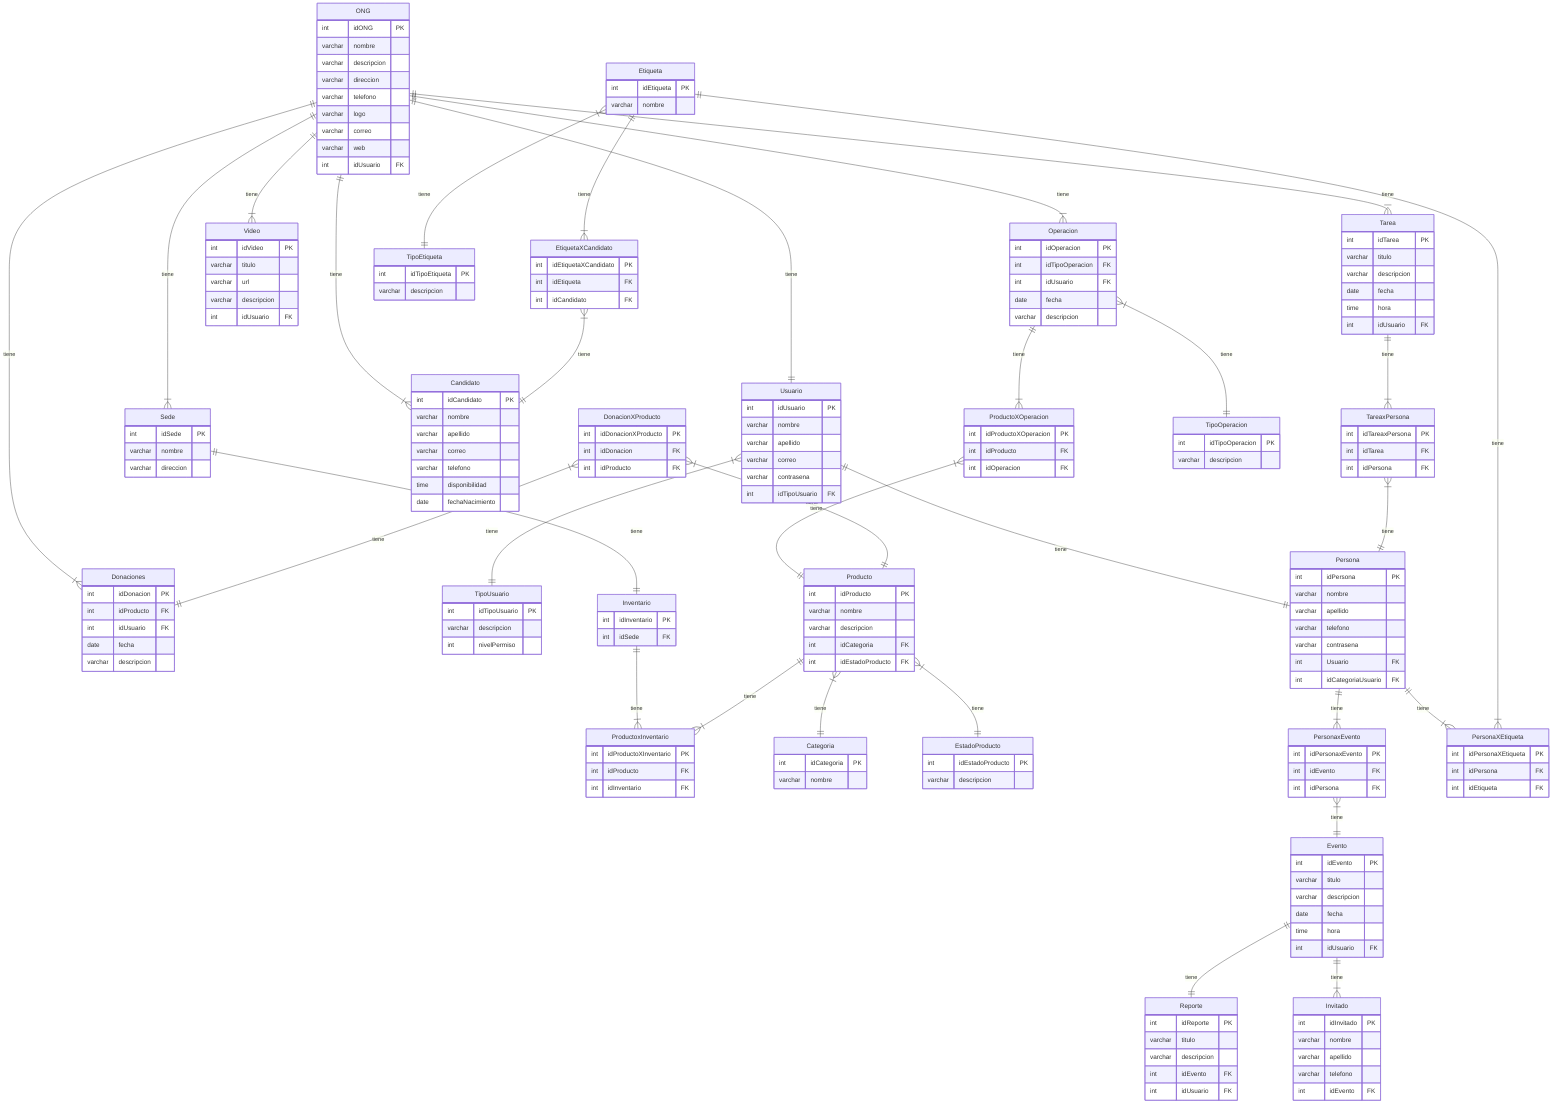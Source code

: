 erDiagram

ONG ||--|| Usuario : tiene
ONG ||--|{ Donaciones : tiene
ONG ||--|{ Operacion : tiene
ONG ||--|{ Tarea : tiene
ONG ||--|{ Sede : tiene
ONG ||--|{ Candidato : tiene
ONG ||--|{ Video : tiene
Usuario }|--|| TipoUsuario : tiene
Usuario ||--|| Persona : tiene
Sede ||--|| Inventario : tiene
Inventario ||--|{ ProductoxInventario : tiene
Producto ||--|{ ProductoxInventario : tiene
Producto }|--|| Categoria : tiene
Producto }|--|| EstadoProducto : tiene
ProductoXOperacion }|--|| Producto : tiene
DonacionXProducto }|--|| Producto : tiene
DonacionXProducto }|--|| Donaciones : tiene
TareaxPersona }|--|| Persona : tiene
Persona ||--|{ PersonaxEvento : tiene
Persona ||--|{ PersonaXEtiqueta : tiene
Etiqueta ||--|{ EtiquetaXCandidato : tiene
Etiqueta }|--|| TipoEtiqueta : tiene
Etiqueta ||--|{ PersonaXEtiqueta : tiene
Operacion }|--|| TipoOperacion : tiene
Operacion ||--|{ ProductoXOperacion : tiene
Evento ||--|| Reporte : tiene
PersonaxEvento }|--|| Evento : tiene
Evento ||--|{ Invitado : tiene
Tarea ||--|{ TareaxPersona : tiene
EtiquetaXCandidato }|--|| Candidato : tiene

    TipoUsuario {
        int idTipoUsuario PK
        varchar descripcion
        int nivelPermiso
    }

    Inventario{
        int idInventario PK
        int idSede FK
    }

    Sede{
        int idSede PK
        varchar nombre
        varchar direccion
    }

    Producto{
        int idProducto PK
        varchar nombre
        varchar descripcion
        int idCategoria FK
        int idEstadoProducto FK
    }

    Categoria{
        int idCategoria PK
        varchar nombre
    }

    ProductoxInventario{
        int idProductoXInventario PK
        int idProducto FK
        int idInventario FK
    }

    EstadoProducto{
        int idEstadoProducto PK
        varchar descripcion
    }
   
    Donaciones{
        int idDonacion PK
        int idProducto FK
        int idUsuario FK
        date fecha
        varchar descripcion
    }

    DonacionXProducto{
        int idDonacionXProducto PK
        int idDonacion FK
        int idProducto FK
    }

    Operacion{
        int idOperacion PK
        int idTipoOperacion FK
        int idUsuario FK
        date fecha
        varchar descripcion
    }

    TipoOperacion{
        int idTipoOperacion PK
        varchar descripcion
    }

    ProductoXOperacion{
        int idProductoXOperacion PK
        int idProducto FK
        int idOperacion FK
    }

    Video{
        int idVideo PK
        varchar titulo
        varchar url
        varchar descripcion
        int idUsuario FK
    }
    %%Tare y Evento tiene los mismo atributos, podemos crear una sola entidad con un atributo tipo
    Tarea{
        int idTarea PK
        varchar titulo
        varchar descripcion
        date fecha
        time hora
        int idUsuario FK
    }

    Evento{
        int idEvento PK
        varchar titulo
        varchar descripcion
        date fecha
        time hora
        int idUsuario FK
    }

    Reporte{
        int idReporte PK
        varchar titulo
        varchar descripcion
        int idEvento FK
        int idUsuario FK
    }

    Usuario{
        int idUsuario PK
        varchar nombre
        varchar apellido
        varchar correo
        varchar contrasena
        int idTipoUsuario FK
    }

    Persona{
        int idPersona PK
        varchar nombre
        varchar apellido
        varchar telefono
        varchar contrasena
        int Usuario FK
        int idCategoriaUsuario FK
    }

    Etiqueta{
        int idEtiqueta PK
        varchar nombre
    }

    TipoEtiqueta{
        int idTipoEtiqueta PK
        varchar descripcion
    }

    PersonaXEtiqueta{
        int idPersonaXEtiqueta PK
        int idPersona FK
        int idEtiqueta FK
    }

    Candidato{
        int idCandidato PK
        varchar nombre
        varchar apellido
        varchar correo
        varchar telefono
        time disponibilidad
        date fechaNacimiento
    }

    EtiquetaXCandidato{
        int idEtiquetaXCandidato PK
        int idEtiqueta FK
        int idCandidato FK
    }

    ONG{
        int idONG PK
        varchar nombre
        varchar descripcion
        varchar direccion
        varchar telefono
        varchar logo
        varchar correo
        varchar web
        int idUsuario FK
    }

    Invitado{
        int idInvitado PK
        varchar nombre
        varchar apellido
        varchar telefono
        int idEvento FK
    }

    TareaxPersona{
        int idTareaxPersona PK
        int idTarea FK
        int idPersona FK
    }

    PersonaxEvento{
        int idPersonaxEvento PK
        int idEvento FK
        int idPersona FK
    }